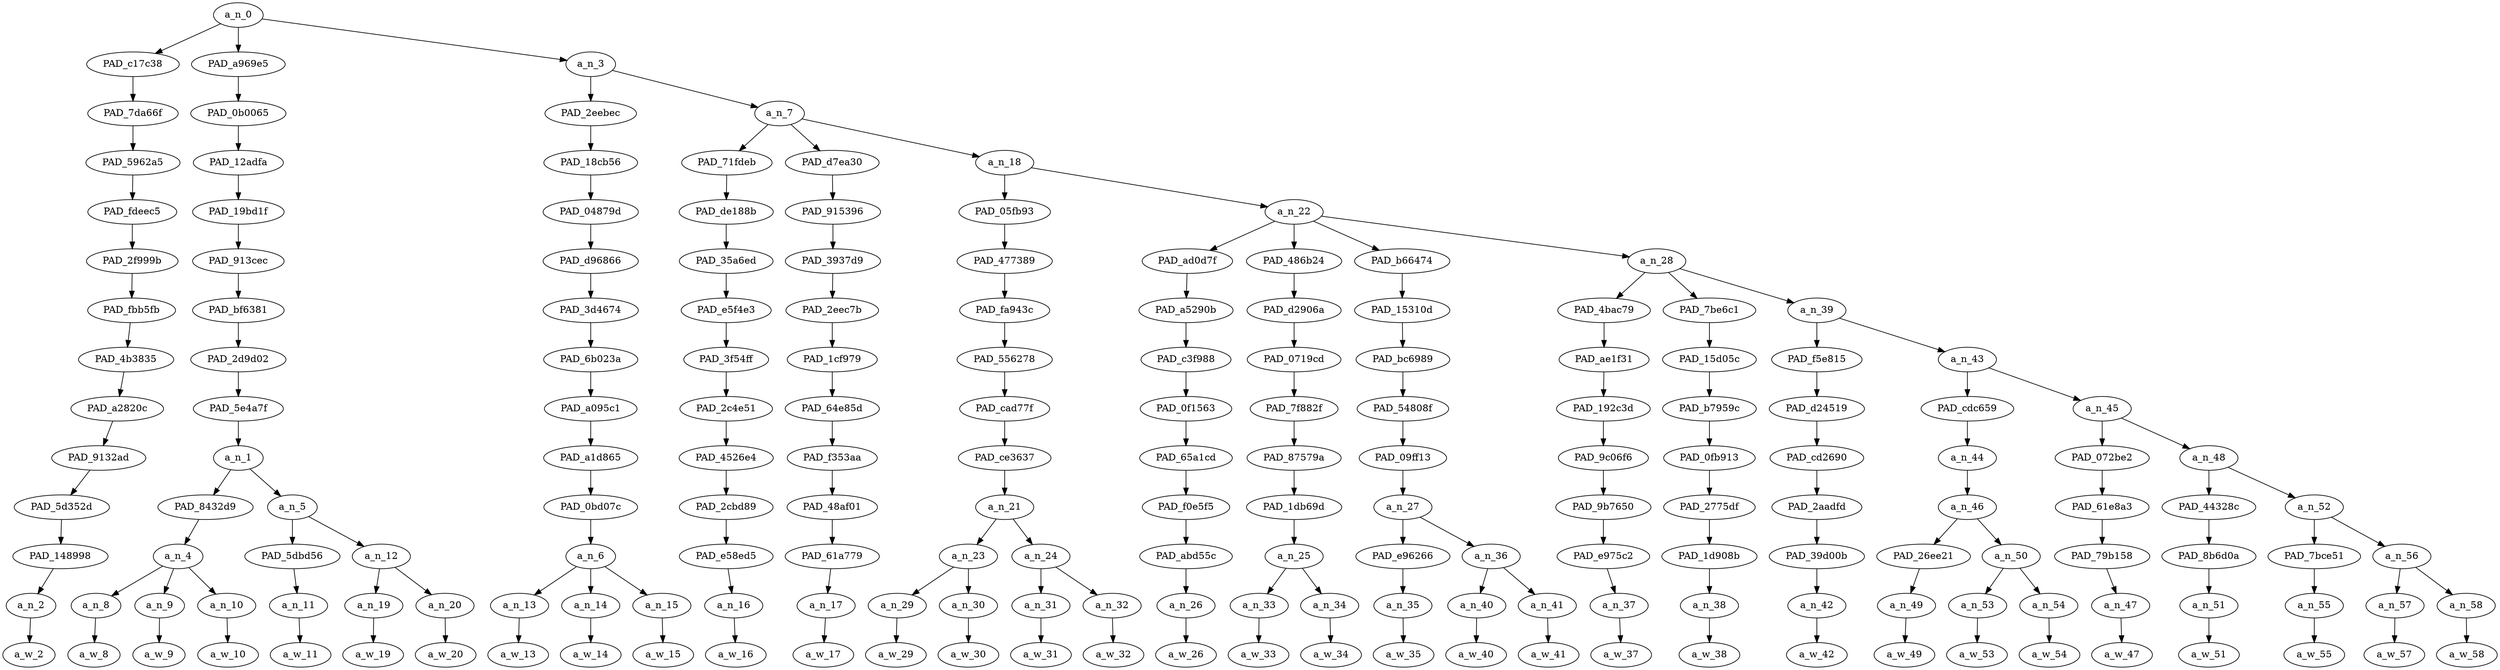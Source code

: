 strict digraph "" {
	a_n_0	[div_dir=1,
		index=0,
		level=13,
		pos="6.206995081018519,13!",
		text_span="[0, 1, 2, 3, 4, 5, 6, 7, 8, 9, 10, 11, 12, 13, 14, 15, 16, 17, 18, 19, 20, 21, 22, 23, 24, 25, 26, 27, 28, 29, 30, 31, 32]",
		value=0.99999999];
	PAD_c17c38	[div_dir=1,
		index=1,
		level=12,
		pos="6.0,12!",
		text_span="[6]",
		value=0.01558668];
	a_n_0 -> PAD_c17c38;
	PAD_a969e5	[div_dir=1,
		index=0,
		level=12,
		pos="2.375,12!",
		text_span="[0, 1, 2, 3, 4, 5]",
		value=0.28730338];
	a_n_0 -> PAD_a969e5;
	a_n_3	[div_dir=1,
		index=2,
		level=12,
		pos="10.245985243055557,12!",
		text_span="[7, 8, 9, 10, 11, 12, 13, 14, 15, 16, 17, 18, 19, 20, 21, 22, 23, 24, 25, 26, 27, 28, 29, 30, 31, 32]",
		value=0.69696756];
	a_n_0 -> a_n_3;
	PAD_7da66f	[div_dir=1,
		index=1,
		level=11,
		pos="6.0,11!",
		text_span="[6]",
		value=0.01558668];
	PAD_c17c38 -> PAD_7da66f;
	PAD_5962a5	[div_dir=1,
		index=1,
		level=10,
		pos="6.0,10!",
		text_span="[6]",
		value=0.01558668];
	PAD_7da66f -> PAD_5962a5;
	PAD_fdeec5	[div_dir=1,
		index=1,
		level=9,
		pos="6.0,9!",
		text_span="[6]",
		value=0.01558668];
	PAD_5962a5 -> PAD_fdeec5;
	PAD_2f999b	[div_dir=1,
		index=1,
		level=8,
		pos="6.0,8!",
		text_span="[6]",
		value=0.01558668];
	PAD_fdeec5 -> PAD_2f999b;
	PAD_fbb5fb	[div_dir=1,
		index=1,
		level=7,
		pos="6.0,7!",
		text_span="[6]",
		value=0.01558668];
	PAD_2f999b -> PAD_fbb5fb;
	PAD_4b3835	[div_dir=1,
		index=1,
		level=6,
		pos="6.0,6!",
		text_span="[6]",
		value=0.01558668];
	PAD_fbb5fb -> PAD_4b3835;
	PAD_a2820c	[div_dir=1,
		index=1,
		level=5,
		pos="6.0,5!",
		text_span="[6]",
		value=0.01558668];
	PAD_4b3835 -> PAD_a2820c;
	PAD_9132ad	[div_dir=1,
		index=1,
		level=4,
		pos="6.0,4!",
		text_span="[6]",
		value=0.01558668];
	PAD_a2820c -> PAD_9132ad;
	PAD_5d352d	[div_dir=1,
		index=2,
		level=3,
		pos="6.0,3!",
		text_span="[6]",
		value=0.01558668];
	PAD_9132ad -> PAD_5d352d;
	PAD_148998	[div_dir=1,
		index=3,
		level=2,
		pos="6.0,2!",
		text_span="[6]",
		value=0.01558668];
	PAD_5d352d -> PAD_148998;
	a_n_2	[div_dir=1,
		index=6,
		level=1,
		pos="6.0,1!",
		text_span="[6]",
		value=0.01558668];
	PAD_148998 -> a_n_2;
	a_w_2	[div_dir=0,
		index=6,
		level=0,
		pos="6,0!",
		text_span="[6]",
		value=but];
	a_n_2 -> a_w_2;
	PAD_0b0065	[div_dir=1,
		index=0,
		level=11,
		pos="2.375,11!",
		text_span="[0, 1, 2, 3, 4, 5]",
		value=0.28730338];
	PAD_a969e5 -> PAD_0b0065;
	PAD_12adfa	[div_dir=1,
		index=0,
		level=10,
		pos="2.375,10!",
		text_span="[0, 1, 2, 3, 4, 5]",
		value=0.28730338];
	PAD_0b0065 -> PAD_12adfa;
	PAD_19bd1f	[div_dir=1,
		index=0,
		level=9,
		pos="2.375,9!",
		text_span="[0, 1, 2, 3, 4, 5]",
		value=0.28730338];
	PAD_12adfa -> PAD_19bd1f;
	PAD_913cec	[div_dir=1,
		index=0,
		level=8,
		pos="2.375,8!",
		text_span="[0, 1, 2, 3, 4, 5]",
		value=0.28730338];
	PAD_19bd1f -> PAD_913cec;
	PAD_bf6381	[div_dir=1,
		index=0,
		level=7,
		pos="2.375,7!",
		text_span="[0, 1, 2, 3, 4, 5]",
		value=0.28730338];
	PAD_913cec -> PAD_bf6381;
	PAD_2d9d02	[div_dir=1,
		index=0,
		level=6,
		pos="2.375,6!",
		text_span="[0, 1, 2, 3, 4, 5]",
		value=0.28730338];
	PAD_bf6381 -> PAD_2d9d02;
	PAD_5e4a7f	[div_dir=1,
		index=0,
		level=5,
		pos="2.375,5!",
		text_span="[0, 1, 2, 3, 4, 5]",
		value=0.28730338];
	PAD_2d9d02 -> PAD_5e4a7f;
	a_n_1	[div_dir=1,
		index=0,
		level=4,
		pos="2.375,4!",
		text_span="[0, 1, 2, 3, 4, 5]",
		value=0.28730338];
	PAD_5e4a7f -> a_n_1;
	PAD_8432d9	[div_dir=1,
		index=0,
		level=3,
		pos="1.0,3!",
		text_span="[0, 1, 2]",
		value=0.21481107];
	a_n_1 -> PAD_8432d9;
	a_n_5	[div_dir=1,
		index=1,
		level=3,
		pos="3.75,3!",
		text_span="[3, 4, 5]",
		value=0.07233033];
	a_n_1 -> a_n_5;
	a_n_4	[div_dir=1,
		index=0,
		level=2,
		pos="1.0,2!",
		text_span="[0, 1, 2]",
		value=0.21481107];
	PAD_8432d9 -> a_n_4;
	a_n_8	[div_dir=1,
		index=0,
		level=1,
		pos="0.0,1!",
		text_span="[0]",
		value=0.02875559];
	a_n_4 -> a_n_8;
	a_n_9	[div_dir=1,
		index=1,
		level=1,
		pos="1.0,1!",
		text_span="[1]",
		value=0.09805771];
	a_n_4 -> a_n_9;
	a_n_10	[div_dir=1,
		index=2,
		level=1,
		pos="2.0,1!",
		text_span="[2]",
		value=0.08784503];
	a_n_4 -> a_n_10;
	a_w_8	[div_dir=0,
		index=0,
		level=0,
		pos="0,0!",
		text_span="[0]",
		value=whatever];
	a_n_8 -> a_w_8;
	a_w_9	[div_dir=0,
		index=1,
		level=0,
		pos="1,0!",
		text_span="[1]",
		value=crypto];
	a_n_9 -> a_w_9;
	a_w_10	[div_dir=0,
		index=2,
		level=0,
		pos="2,0!",
		text_span="[2]",
		value=infiltrator];
	a_n_10 -> a_w_10;
	PAD_5dbd56	[div_dir=1,
		index=1,
		level=2,
		pos="3.0,2!",
		text_span="[3]",
		value=0.02437369];
	a_n_5 -> PAD_5dbd56;
	a_n_12	[div_dir=1,
		index=2,
		level=2,
		pos="4.5,2!",
		text_span="[4, 5]",
		value=0.04789477];
	a_n_5 -> a_n_12;
	a_n_11	[div_dir=1,
		index=3,
		level=1,
		pos="3.0,1!",
		text_span="[3]",
		value=0.02437369];
	PAD_5dbd56 -> a_n_11;
	a_w_11	[div_dir=0,
		index=3,
		level=0,
		pos="3,0!",
		text_span="[3]",
		value=u];
	a_n_11 -> a_w_11;
	a_n_19	[div_dir=1,
		index=4,
		level=1,
		pos="4.0,1!",
		text_span="[4]",
		value=0.01804170];
	a_n_12 -> a_n_19;
	a_n_20	[div_dir=1,
		index=5,
		level=1,
		pos="5.0,1!",
		text_span="[5]",
		value=0.02978574];
	a_n_12 -> a_n_20;
	a_w_19	[div_dir=0,
		index=4,
		level=0,
		pos="4,0!",
		text_span="[4]",
		value=are];
	a_n_19 -> a_w_19;
	a_w_20	[div_dir=0,
		index=5,
		level=0,
		pos="5,0!",
		text_span="[5]",
		value=yeah];
	a_n_20 -> a_w_20;
	PAD_2eebec	[div_dir=1,
		index=2,
		level=11,
		pos="8.0,11!",
		text_span="[7, 8, 9]",
		value=0.08099767];
	a_n_3 -> PAD_2eebec;
	a_n_7	[div_dir=1,
		index=3,
		level=11,
		pos="12.491970486111112,11!",
		text_span="[10, 11, 12, 13, 14, 15, 16, 17, 18, 19, 20, 21, 22, 23, 24, 25, 26, 27, 28, 29, 30, 31, 32]",
		value=0.61590741];
	a_n_3 -> a_n_7;
	PAD_18cb56	[div_dir=1,
		index=2,
		level=10,
		pos="8.0,10!",
		text_span="[7, 8, 9]",
		value=0.08099767];
	PAD_2eebec -> PAD_18cb56;
	PAD_04879d	[div_dir=1,
		index=2,
		level=9,
		pos="8.0,9!",
		text_span="[7, 8, 9]",
		value=0.08099767];
	PAD_18cb56 -> PAD_04879d;
	PAD_d96866	[div_dir=1,
		index=2,
		level=8,
		pos="8.0,8!",
		text_span="[7, 8, 9]",
		value=0.08099767];
	PAD_04879d -> PAD_d96866;
	PAD_3d4674	[div_dir=1,
		index=2,
		level=7,
		pos="8.0,7!",
		text_span="[7, 8, 9]",
		value=0.08099767];
	PAD_d96866 -> PAD_3d4674;
	PAD_6b023a	[div_dir=1,
		index=2,
		level=6,
		pos="8.0,6!",
		text_span="[7, 8, 9]",
		value=0.08099767];
	PAD_3d4674 -> PAD_6b023a;
	PAD_a095c1	[div_dir=1,
		index=2,
		level=5,
		pos="8.0,5!",
		text_span="[7, 8, 9]",
		value=0.08099767];
	PAD_6b023a -> PAD_a095c1;
	PAD_a1d865	[div_dir=1,
		index=2,
		level=4,
		pos="8.0,4!",
		text_span="[7, 8, 9]",
		value=0.08099767];
	PAD_a095c1 -> PAD_a1d865;
	PAD_0bd07c	[div_dir=1,
		index=3,
		level=3,
		pos="8.0,3!",
		text_span="[7, 8, 9]",
		value=0.08099767];
	PAD_a1d865 -> PAD_0bd07c;
	a_n_6	[div_dir=1,
		index=4,
		level=2,
		pos="8.0,2!",
		text_span="[7, 8, 9]",
		value=0.08099767];
	PAD_0bd07c -> a_n_6;
	a_n_13	[div_dir=1,
		index=7,
		level=1,
		pos="7.0,1!",
		text_span="[7]",
		value=0.02464801];
	a_n_6 -> a_n_13;
	a_n_14	[div_dir=-1,
		index=8,
		level=1,
		pos="8.0,1!",
		text_span="[8]",
		value=0.01975450];
	a_n_6 -> a_n_14;
	a_n_15	[div_dir=1,
		index=9,
		level=1,
		pos="9.0,1!",
		text_span="[9]",
		value=0.03656427];
	a_n_6 -> a_n_15;
	a_w_13	[div_dir=0,
		index=7,
		level=0,
		pos="7,0!",
		text_span="[7]",
		value=ur];
	a_n_13 -> a_w_13;
	a_w_14	[div_dir=0,
		index=8,
		level=0,
		pos="8,0!",
		text_span="[8]",
		value=pro];
	a_n_14 -> a_w_14;
	a_w_15	[div_dir=0,
		index=9,
		level=0,
		pos="9,0!",
		text_span="[9]",
		value=zionist];
	a_n_15 -> a_w_15;
	PAD_71fdeb	[div_dir=1,
		index=3,
		level=10,
		pos="10.0,10!",
		text_span="[10]",
		value=0.01761560];
	a_n_7 -> PAD_71fdeb;
	PAD_d7ea30	[div_dir=-1,
		index=4,
		level=10,
		pos="11.0,10!",
		text_span="[11]",
		value=0.01529498];
	a_n_7 -> PAD_d7ea30;
	a_n_18	[div_dir=1,
		index=5,
		level=10,
		pos="16.475911458333336,10!",
		text_span="[12, 13, 14, 15, 16, 17, 18, 19, 20, 21, 22, 23, 24, 25, 26, 27, 28, 29, 30, 31, 32]",
		value=0.58294180];
	a_n_7 -> a_n_18;
	PAD_de188b	[div_dir=1,
		index=3,
		level=9,
		pos="10.0,9!",
		text_span="[10]",
		value=0.01761560];
	PAD_71fdeb -> PAD_de188b;
	PAD_35a6ed	[div_dir=1,
		index=3,
		level=8,
		pos="10.0,8!",
		text_span="[10]",
		value=0.01761560];
	PAD_de188b -> PAD_35a6ed;
	PAD_e5f4e3	[div_dir=1,
		index=3,
		level=7,
		pos="10.0,7!",
		text_span="[10]",
		value=0.01761560];
	PAD_35a6ed -> PAD_e5f4e3;
	PAD_3f54ff	[div_dir=1,
		index=3,
		level=6,
		pos="10.0,6!",
		text_span="[10]",
		value=0.01761560];
	PAD_e5f4e3 -> PAD_3f54ff;
	PAD_2c4e51	[div_dir=1,
		index=3,
		level=5,
		pos="10.0,5!",
		text_span="[10]",
		value=0.01761560];
	PAD_3f54ff -> PAD_2c4e51;
	PAD_4526e4	[div_dir=1,
		index=3,
		level=4,
		pos="10.0,4!",
		text_span="[10]",
		value=0.01761560];
	PAD_2c4e51 -> PAD_4526e4;
	PAD_2cbd89	[div_dir=1,
		index=4,
		level=3,
		pos="10.0,3!",
		text_span="[10]",
		value=0.01761560];
	PAD_4526e4 -> PAD_2cbd89;
	PAD_e58ed5	[div_dir=1,
		index=5,
		level=2,
		pos="10.0,2!",
		text_span="[10]",
		value=0.01761560];
	PAD_2cbd89 -> PAD_e58ed5;
	a_n_16	[div_dir=1,
		index=10,
		level=1,
		pos="10.0,1!",
		text_span="[10]",
		value=0.01761560];
	PAD_e58ed5 -> a_n_16;
	a_w_16	[div_dir=0,
		index=10,
		level=0,
		pos="10,0!",
		text_span="[10]",
		value=are1];
	a_n_16 -> a_w_16;
	PAD_915396	[div_dir=-1,
		index=4,
		level=9,
		pos="11.0,9!",
		text_span="[11]",
		value=0.01529498];
	PAD_d7ea30 -> PAD_915396;
	PAD_3937d9	[div_dir=-1,
		index=4,
		level=8,
		pos="11.0,8!",
		text_span="[11]",
		value=0.01529498];
	PAD_915396 -> PAD_3937d9;
	PAD_2eec7b	[div_dir=-1,
		index=4,
		level=7,
		pos="11.0,7!",
		text_span="[11]",
		value=0.01529498];
	PAD_3937d9 -> PAD_2eec7b;
	PAD_1cf979	[div_dir=-1,
		index=4,
		level=6,
		pos="11.0,6!",
		text_span="[11]",
		value=0.01529498];
	PAD_2eec7b -> PAD_1cf979;
	PAD_64e85d	[div_dir=-1,
		index=4,
		level=5,
		pos="11.0,5!",
		text_span="[11]",
		value=0.01529498];
	PAD_1cf979 -> PAD_64e85d;
	PAD_f353aa	[div_dir=-1,
		index=4,
		level=4,
		pos="11.0,4!",
		text_span="[11]",
		value=0.01529498];
	PAD_64e85d -> PAD_f353aa;
	PAD_48af01	[div_dir=-1,
		index=5,
		level=3,
		pos="11.0,3!",
		text_span="[11]",
		value=0.01529498];
	PAD_f353aa -> PAD_48af01;
	PAD_61a779	[div_dir=-1,
		index=6,
		level=2,
		pos="11.0,2!",
		text_span="[11]",
		value=0.01529498];
	PAD_48af01 -> PAD_61a779;
	a_n_17	[div_dir=-1,
		index=11,
		level=1,
		pos="11.0,1!",
		text_span="[11]",
		value=0.01529498];
	PAD_61a779 -> a_n_17;
	a_w_17	[div_dir=0,
		index=11,
		level=0,
		pos="11,0!",
		text_span="[11]",
		value=not];
	a_n_17 -> a_w_17;
	PAD_05fb93	[div_dir=1,
		index=5,
		level=9,
		pos="13.5,9!",
		text_span="[12, 13, 14, 15]",
		value=0.12564210];
	a_n_18 -> PAD_05fb93;
	a_n_22	[div_dir=1,
		index=6,
		level=9,
		pos="19.451822916666668,9!",
		text_span="[16, 17, 18, 19, 20, 21, 22, 23, 24, 25, 26, 27, 28, 29, 30, 31, 32]",
		value=0.45722832];
	a_n_18 -> a_n_22;
	PAD_477389	[div_dir=1,
		index=5,
		level=8,
		pos="13.5,8!",
		text_span="[12, 13, 14, 15]",
		value=0.12564210];
	PAD_05fb93 -> PAD_477389;
	PAD_fa943c	[div_dir=1,
		index=5,
		level=7,
		pos="13.5,7!",
		text_span="[12, 13, 14, 15]",
		value=0.12564210];
	PAD_477389 -> PAD_fa943c;
	PAD_556278	[div_dir=1,
		index=5,
		level=6,
		pos="13.5,6!",
		text_span="[12, 13, 14, 15]",
		value=0.12564210];
	PAD_fa943c -> PAD_556278;
	PAD_cad77f	[div_dir=1,
		index=5,
		level=5,
		pos="13.5,5!",
		text_span="[12, 13, 14, 15]",
		value=0.12564210];
	PAD_556278 -> PAD_cad77f;
	PAD_ce3637	[div_dir=1,
		index=5,
		level=4,
		pos="13.5,4!",
		text_span="[12, 13, 14, 15]",
		value=0.12564210];
	PAD_cad77f -> PAD_ce3637;
	a_n_21	[div_dir=1,
		index=6,
		level=3,
		pos="13.5,3!",
		text_span="[12, 13, 14, 15]",
		value=0.12564210];
	PAD_ce3637 -> a_n_21;
	a_n_23	[div_dir=-1,
		index=7,
		level=2,
		pos="12.5,2!",
		text_span="[12, 13]",
		value=0.04999958];
	a_n_21 -> a_n_23;
	a_n_24	[div_dir=1,
		index=8,
		level=2,
		pos="14.5,2!",
		text_span="[14, 15]",
		value=0.07552571];
	a_n_21 -> a_n_24;
	a_n_29	[div_dir=1,
		index=12,
		level=1,
		pos="12.0,1!",
		text_span="[12]",
		value=0.02109912];
	a_n_23 -> a_n_29;
	a_n_30	[div_dir=-1,
		index=13,
		level=1,
		pos="13.0,1!",
		text_span="[13]",
		value=0.02884540];
	a_n_23 -> a_n_30;
	a_w_29	[div_dir=0,
		index=12,
		level=0,
		pos="12,0!",
		text_span="[12]",
		value=u1];
	a_n_29 -> a_w_29;
	a_w_30	[div_dir=0,
		index=13,
		level=0,
		pos="13,0!",
		text_span="[13]",
		value=definition];
	a_n_30 -> a_w_30;
	a_n_31	[div_dir=1,
		index=14,
		level=1,
		pos="14.0,1!",
		text_span="[14]",
		value=0.01604877];
	a_n_24 -> a_n_31;
	a_n_32	[div_dir=1,
		index=15,
		level=1,
		pos="15.0,1!",
		text_span="[15]",
		value=0.05925154];
	a_n_24 -> a_n_32;
	a_w_31	[div_dir=0,
		index=14,
		level=0,
		pos="14,0!",
		text_span="[14]",
		value=of];
	a_n_31 -> a_w_31;
	a_w_32	[div_dir=0,
		index=15,
		level=0,
		pos="15,0!",
		text_span="[15]",
		value=jew];
	a_n_32 -> a_w_32;
	PAD_ad0d7f	[div_dir=-1,
		index=7,
		level=8,
		pos="18.0,8!",
		text_span="[18]",
		value=0.01935895];
	a_n_22 -> PAD_ad0d7f;
	PAD_486b24	[div_dir=-1,
		index=6,
		level=8,
		pos="16.5,8!",
		text_span="[16, 17]",
		value=0.04447286];
	a_n_22 -> PAD_486b24;
	PAD_b66474	[div_dir=-1,
		index=8,
		level=8,
		pos="19.75,8!",
		text_span="[19, 20, 21]",
		value=0.11101855];
	a_n_22 -> PAD_b66474;
	a_n_28	[div_dir=1,
		index=9,
		level=8,
		pos="23.557291666666668,8!",
		text_span="[22, 23, 24, 25, 26, 27, 28, 29, 30, 31, 32]",
		value=0.28236025];
	a_n_22 -> a_n_28;
	PAD_a5290b	[div_dir=-1,
		index=7,
		level=7,
		pos="18.0,7!",
		text_span="[18]",
		value=0.01935895];
	PAD_ad0d7f -> PAD_a5290b;
	PAD_c3f988	[div_dir=-1,
		index=7,
		level=6,
		pos="18.0,6!",
		text_span="[18]",
		value=0.01935895];
	PAD_a5290b -> PAD_c3f988;
	PAD_0f1563	[div_dir=-1,
		index=7,
		level=5,
		pos="18.0,5!",
		text_span="[18]",
		value=0.01935895];
	PAD_c3f988 -> PAD_0f1563;
	PAD_65a1cd	[div_dir=-1,
		index=7,
		level=4,
		pos="18.0,4!",
		text_span="[18]",
		value=0.01935895];
	PAD_0f1563 -> PAD_65a1cd;
	PAD_f0e5f5	[div_dir=-1,
		index=8,
		level=3,
		pos="18.0,3!",
		text_span="[18]",
		value=0.01935895];
	PAD_65a1cd -> PAD_f0e5f5;
	PAD_abd55c	[div_dir=-1,
		index=10,
		level=2,
		pos="18.0,2!",
		text_span="[18]",
		value=0.01935895];
	PAD_f0e5f5 -> PAD_abd55c;
	a_n_26	[div_dir=-1,
		index=18,
		level=1,
		pos="18.0,1!",
		text_span="[18]",
		value=0.01935895];
	PAD_abd55c -> a_n_26;
	a_w_26	[div_dir=0,
		index=18,
		level=0,
		pos="18,0!",
		text_span="[18]",
		value=and];
	a_n_26 -> a_w_26;
	PAD_d2906a	[div_dir=-1,
		index=6,
		level=7,
		pos="16.5,7!",
		text_span="[16, 17]",
		value=0.04447286];
	PAD_486b24 -> PAD_d2906a;
	PAD_0719cd	[div_dir=-1,
		index=6,
		level=6,
		pos="16.5,6!",
		text_span="[16, 17]",
		value=0.04447286];
	PAD_d2906a -> PAD_0719cd;
	PAD_7f882f	[div_dir=-1,
		index=6,
		level=5,
		pos="16.5,5!",
		text_span="[16, 17]",
		value=0.04447286];
	PAD_0719cd -> PAD_7f882f;
	PAD_87579a	[div_dir=-1,
		index=6,
		level=4,
		pos="16.5,4!",
		text_span="[16, 17]",
		value=0.04447286];
	PAD_7f882f -> PAD_87579a;
	PAD_1db69d	[div_dir=-1,
		index=7,
		level=3,
		pos="16.5,3!",
		text_span="[16, 17]",
		value=0.04447286];
	PAD_87579a -> PAD_1db69d;
	a_n_25	[div_dir=-1,
		index=9,
		level=2,
		pos="16.5,2!",
		text_span="[16, 17]",
		value=0.04447286];
	PAD_1db69d -> a_n_25;
	a_n_33	[div_dir=-1,
		index=16,
		level=1,
		pos="16.0,1!",
		text_span="[16]",
		value=0.03064288];
	a_n_25 -> a_n_33;
	a_n_34	[div_dir=1,
		index=17,
		level=1,
		pos="17.0,1!",
		text_span="[17]",
		value=0.01378572];
	a_n_25 -> a_n_34;
	a_w_33	[div_dir=0,
		index=16,
		level=0,
		pos="16,0!",
		text_span="[16]",
		value=believes];
	a_n_33 -> a_w_33;
	a_w_34	[div_dir=0,
		index=17,
		level=0,
		pos="17,0!",
		text_span="[17]",
		value=in];
	a_n_34 -> a_w_34;
	PAD_15310d	[div_dir=-1,
		index=8,
		level=7,
		pos="19.75,7!",
		text_span="[19, 20, 21]",
		value=0.11101855];
	PAD_b66474 -> PAD_15310d;
	PAD_bc6989	[div_dir=-1,
		index=8,
		level=6,
		pos="19.75,6!",
		text_span="[19, 20, 21]",
		value=0.11101855];
	PAD_15310d -> PAD_bc6989;
	PAD_54808f	[div_dir=-1,
		index=8,
		level=5,
		pos="19.75,5!",
		text_span="[19, 20, 21]",
		value=0.11101855];
	PAD_bc6989 -> PAD_54808f;
	PAD_09ff13	[div_dir=-1,
		index=8,
		level=4,
		pos="19.75,4!",
		text_span="[19, 20, 21]",
		value=0.11101855];
	PAD_54808f -> PAD_09ff13;
	a_n_27	[div_dir=-1,
		index=9,
		level=3,
		pos="19.75,3!",
		text_span="[19, 20, 21]",
		value=0.11101855];
	PAD_09ff13 -> a_n_27;
	PAD_e96266	[div_dir=-1,
		index=11,
		level=2,
		pos="19.0,2!",
		text_span="[19]",
		value=0.02822161];
	a_n_27 -> PAD_e96266;
	a_n_36	[div_dir=-1,
		index=12,
		level=2,
		pos="20.5,2!",
		text_span="[20, 21]",
		value=0.08271683];
	a_n_27 -> a_n_36;
	a_n_35	[div_dir=-1,
		index=19,
		level=1,
		pos="19.0,1!",
		text_span="[19]",
		value=0.02822161];
	PAD_e96266 -> a_n_35;
	a_w_35	[div_dir=0,
		index=19,
		level=0,
		pos="19,0!",
		text_span="[19]",
		value=pushes];
	a_n_35 -> a_w_35;
	a_n_40	[div_dir=1,
		index=20,
		level=1,
		pos="20.0,1!",
		text_span="[20]",
		value=0.04415605];
	a_n_36 -> a_n_40;
	a_n_41	[div_dir=-1,
		index=21,
		level=1,
		pos="21.0,1!",
		text_span="[21]",
		value=0.03852706];
	a_n_36 -> a_n_41;
	a_w_40	[div_dir=0,
		index=20,
		level=0,
		pos="20,0!",
		text_span="[20]",
		value=holocaust];
	a_n_40 -> a_w_40;
	a_w_41	[div_dir=0,
		index=21,
		level=0,
		pos="21,0!",
		text_span="[21]",
		value=hoax];
	a_n_41 -> a_w_41;
	PAD_4bac79	[div_dir=1,
		index=9,
		level=7,
		pos="22.0,7!",
		text_span="[22]",
		value=0.01285705];
	a_n_28 -> PAD_4bac79;
	PAD_7be6c1	[div_dir=-1,
		index=10,
		level=7,
		pos="23.0,7!",
		text_span="[23]",
		value=0.01393353];
	a_n_28 -> PAD_7be6c1;
	a_n_39	[div_dir=1,
		index=11,
		level=7,
		pos="25.671875,7!",
		text_span="[24, 25, 26, 27, 28, 29, 30, 31, 32]",
		value=0.25546516];
	a_n_28 -> a_n_39;
	PAD_ae1f31	[div_dir=1,
		index=9,
		level=6,
		pos="22.0,6!",
		text_span="[22]",
		value=0.01285705];
	PAD_4bac79 -> PAD_ae1f31;
	PAD_192c3d	[div_dir=1,
		index=9,
		level=5,
		pos="22.0,5!",
		text_span="[22]",
		value=0.01285705];
	PAD_ae1f31 -> PAD_192c3d;
	PAD_9c06f6	[div_dir=1,
		index=9,
		level=4,
		pos="22.0,4!",
		text_span="[22]",
		value=0.01285705];
	PAD_192c3d -> PAD_9c06f6;
	PAD_9b7650	[div_dir=1,
		index=10,
		level=3,
		pos="22.0,3!",
		text_span="[22]",
		value=0.01285705];
	PAD_9c06f6 -> PAD_9b7650;
	PAD_e975c2	[div_dir=1,
		index=13,
		level=2,
		pos="22.0,2!",
		text_span="[22]",
		value=0.01285705];
	PAD_9b7650 -> PAD_e975c2;
	a_n_37	[div_dir=1,
		index=22,
		level=1,
		pos="22.0,1!",
		text_span="[22]",
		value=0.01285705];
	PAD_e975c2 -> a_n_37;
	a_w_37	[div_dir=0,
		index=22,
		level=0,
		pos="22,0!",
		text_span="[22]",
		value=as];
	a_n_37 -> a_w_37;
	PAD_15d05c	[div_dir=-1,
		index=10,
		level=6,
		pos="23.0,6!",
		text_span="[23]",
		value=0.01393353];
	PAD_7be6c1 -> PAD_15d05c;
	PAD_b7959c	[div_dir=-1,
		index=10,
		level=5,
		pos="23.0,5!",
		text_span="[23]",
		value=0.01393353];
	PAD_15d05c -> PAD_b7959c;
	PAD_0fb913	[div_dir=-1,
		index=10,
		level=4,
		pos="23.0,4!",
		text_span="[23]",
		value=0.01393353];
	PAD_b7959c -> PAD_0fb913;
	PAD_2775df	[div_dir=-1,
		index=11,
		level=3,
		pos="23.0,3!",
		text_span="[23]",
		value=0.01393353];
	PAD_0fb913 -> PAD_2775df;
	PAD_1d908b	[div_dir=-1,
		index=14,
		level=2,
		pos="23.0,2!",
		text_span="[23]",
		value=0.01393353];
	PAD_2775df -> PAD_1d908b;
	a_n_38	[div_dir=-1,
		index=23,
		level=1,
		pos="23.0,1!",
		text_span="[23]",
		value=0.01393353];
	PAD_1d908b -> a_n_38;
	a_w_38	[div_dir=0,
		index=23,
		level=0,
		pos="23,0!",
		text_span="[23]",
		value=well];
	a_n_38 -> a_w_38;
	PAD_f5e815	[div_dir=-1,
		index=11,
		level=6,
		pos="24.0,6!",
		text_span="[24]",
		value=0.01425440];
	a_n_39 -> PAD_f5e815;
	a_n_43	[div_dir=1,
		index=12,
		level=6,
		pos="27.34375,6!",
		text_span="[25, 26, 27, 28, 29, 30, 31, 32]",
		value=0.24109465];
	a_n_39 -> a_n_43;
	PAD_d24519	[div_dir=-1,
		index=11,
		level=5,
		pos="24.0,5!",
		text_span="[24]",
		value=0.01425440];
	PAD_f5e815 -> PAD_d24519;
	PAD_cd2690	[div_dir=-1,
		index=11,
		level=4,
		pos="24.0,4!",
		text_span="[24]",
		value=0.01425440];
	PAD_d24519 -> PAD_cd2690;
	PAD_2aadfd	[div_dir=-1,
		index=12,
		level=3,
		pos="24.0,3!",
		text_span="[24]",
		value=0.01425440];
	PAD_cd2690 -> PAD_2aadfd;
	PAD_39d00b	[div_dir=-1,
		index=15,
		level=2,
		pos="24.0,2!",
		text_span="[24]",
		value=0.01425440];
	PAD_2aadfd -> PAD_39d00b;
	a_n_42	[div_dir=-1,
		index=24,
		level=1,
		pos="24.0,1!",
		text_span="[24]",
		value=0.01425440];
	PAD_39d00b -> a_n_42;
	a_w_42	[div_dir=0,
		index=24,
		level=0,
		pos="24,0!",
		text_span="[24]",
		value=as1];
	a_n_42 -> a_w_42;
	PAD_cdc659	[div_dir=1,
		index=12,
		level=5,
		pos="25.75,5!",
		text_span="[25, 26, 27]",
		value=0.08045711];
	a_n_43 -> PAD_cdc659;
	a_n_45	[div_dir=1,
		index=13,
		level=5,
		pos="28.9375,5!",
		text_span="[28, 29, 30, 31, 32]",
		value=0.16050471];
	a_n_43 -> a_n_45;
	a_n_44	[div_dir=1,
		index=12,
		level=4,
		pos="25.75,4!",
		text_span="[25, 26, 27]",
		value=0.08045711];
	PAD_cdc659 -> a_n_44;
	a_n_46	[div_dir=1,
		index=13,
		level=3,
		pos="25.75,3!",
		text_span="[25, 26, 27]",
		value=0.08035489];
	a_n_44 -> a_n_46;
	PAD_26ee21	[div_dir=1,
		index=16,
		level=2,
		pos="25.0,2!",
		text_span="[25]",
		value=0.02598262];
	a_n_46 -> PAD_26ee21;
	a_n_50	[div_dir=1,
		index=17,
		level=2,
		pos="26.5,2!",
		text_span="[26, 27]",
		value=0.05427004];
	a_n_46 -> a_n_50;
	a_n_49	[div_dir=1,
		index=25,
		level=1,
		pos="25.0,1!",
		text_span="[25]",
		value=0.02598262];
	PAD_26ee21 -> a_n_49;
	a_w_49	[div_dir=0,
		index=25,
		level=0,
		pos="25,0!",
		text_span="[25]",
		value=pushes1];
	a_n_49 -> a_w_49;
	a_n_53	[div_dir=1,
		index=26,
		level=1,
		pos="26.0,1!",
		text_span="[26]",
		value=0.02685565];
	a_n_50 -> a_n_53;
	a_n_54	[div_dir=1,
		index=27,
		level=1,
		pos="27.0,1!",
		text_span="[27]",
		value=0.02726739];
	a_n_50 -> a_n_54;
	a_w_53	[div_dir=0,
		index=26,
		level=0,
		pos="26,0!",
		text_span="[26]",
		value="<number>"];
	a_n_53 -> a_w_53;
	a_w_54	[div_dir=0,
		index=27,
		level=0,
		pos="27,0!",
		text_span="[27]",
		value="<number>1"];
	a_n_54 -> a_w_54;
	PAD_072be2	[div_dir=1,
		index=13,
		level=4,
		pos="28.0,4!",
		text_span="[28]",
		value=0.01865042];
	a_n_45 -> PAD_072be2;
	a_n_48	[div_dir=1,
		index=14,
		level=4,
		pos="29.875,4!",
		text_span="[29, 30, 31, 32]",
		value=0.14175462];
	a_n_45 -> a_n_48;
	PAD_61e8a3	[div_dir=1,
		index=14,
		level=3,
		pos="28.0,3!",
		text_span="[28]",
		value=0.01865042];
	PAD_072be2 -> PAD_61e8a3;
	PAD_79b158	[div_dir=1,
		index=18,
		level=2,
		pos="28.0,2!",
		text_span="[28]",
		value=0.01865042];
	PAD_61e8a3 -> PAD_79b158;
	a_n_47	[div_dir=1,
		index=28,
		level=1,
		pos="28.0,1!",
		text_span="[28]",
		value=0.01865042];
	PAD_79b158 -> a_n_47;
	a_w_47	[div_dir=0,
		index=28,
		level=0,
		pos="28,0!",
		text_span="[28]",
		value=was];
	a_n_47 -> a_w_47;
	PAD_44328c	[div_dir=1,
		index=15,
		level=3,
		pos="29.0,3!",
		text_span="[29]",
		value=0.02154009];
	a_n_48 -> PAD_44328c;
	a_n_52	[div_dir=1,
		index=16,
		level=3,
		pos="30.75,3!",
		text_span="[30, 31, 32]",
		value=0.12010537];
	a_n_48 -> a_n_52;
	PAD_8b6d0a	[div_dir=1,
		index=19,
		level=2,
		pos="29.0,2!",
		text_span="[29]",
		value=0.02154009];
	PAD_44328c -> PAD_8b6d0a;
	a_n_51	[div_dir=1,
		index=29,
		level=1,
		pos="29.0,1!",
		text_span="[29]",
		value=0.02154009];
	PAD_8b6d0a -> a_n_51;
	a_w_51	[div_dir=0,
		index=29,
		level=0,
		pos="29,0!",
		text_span="[29]",
		value=done];
	a_n_51 -> a_w_51;
	PAD_7bce51	[div_dir=-1,
		index=20,
		level=2,
		pos="30.0,2!",
		text_span="[30]",
		value=0.02643057];
	a_n_52 -> PAD_7bce51;
	a_n_56	[div_dir=1,
		index=21,
		level=2,
		pos="31.5,2!",
		text_span="[31, 32]",
		value=0.09354824];
	a_n_52 -> a_n_56;
	a_n_55	[div_dir=-1,
		index=30,
		level=1,
		pos="30.0,1!",
		text_span="[30]",
		value=0.02643057];
	PAD_7bce51 -> a_n_55;
	a_w_55	[div_dir=0,
		index=30,
		level=0,
		pos="30,0!",
		text_span="[30]",
		value=by];
	a_n_55 -> a_w_55;
	a_n_57	[div_dir=1,
		index=31,
		level=1,
		pos="31.0,1!",
		text_span="[31]",
		value=0.06114372];
	a_n_56 -> a_n_57;
	a_n_58	[div_dir=-1,
		index=32,
		level=1,
		pos="32.0,1!",
		text_span="[32]",
		value=0.03212990];
	a_n_56 -> a_n_58;
	a_w_57	[div_dir=0,
		index=31,
		level=0,
		pos="31,0!",
		text_span="[31]",
		value=arabs];
	a_n_57 -> a_w_57;
	a_w_58	[div_dir=0,
		index=32,
		level=0,
		pos="32,0!",
		text_span="[32]",
		value=story];
	a_n_58 -> a_w_58;
}
